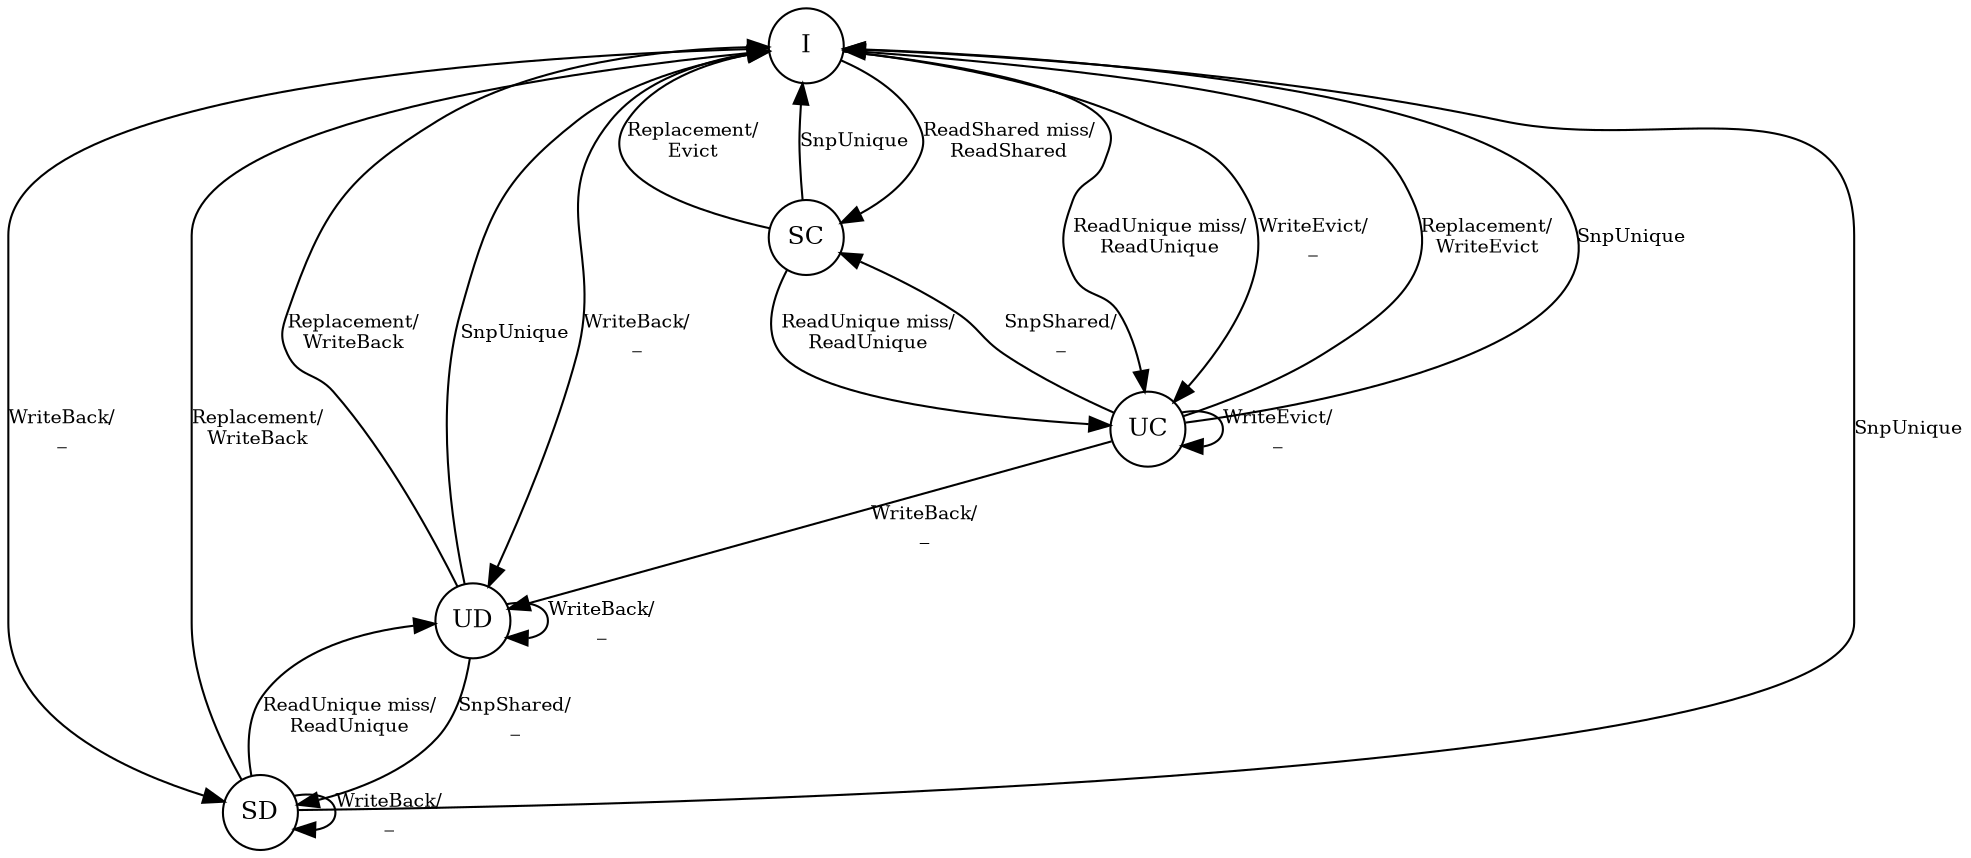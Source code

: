 digraph finite_state_machine {
    node [shape = circle, fixedsize=true, fontsize=12];
    edge [fontsize=9];
    I -> SC [ label = "ReadShared miss/\nReadShared" ];
    I -> UC [ label = "ReadUnique miss/\nReadUnique" ];
    SC -> I [ label = "Replacement/\nEvict" ];
    SC -> UC [ label = "ReadUnique miss/\nReadUnique" ];
    SD -> I [ label = "Replacement/\nWriteBack" ];
    SD -> UD [ label = "ReadUnique miss/\nReadUnique" ];
    UC -> I [ label = "Replacement/\nWriteEvict" ];
    UC -> SC [ label = "SnpShared/\n_" ];
    UD -> I [ label = "Replacement/\nWriteBack" ];
    UD -> SD [ label = "SnpShared/\n_" ];
    UC,I -> UC [ label = "WriteEvict/\n_" ];
    SD,I -> SD [ label = "WriteBack/\n_" ];
    UC,UD,I -> UD [ label = "WriteBack/\n_" ];
    UC,UD,SD,SC -> I [ label = "SnpUnique" ];
}
